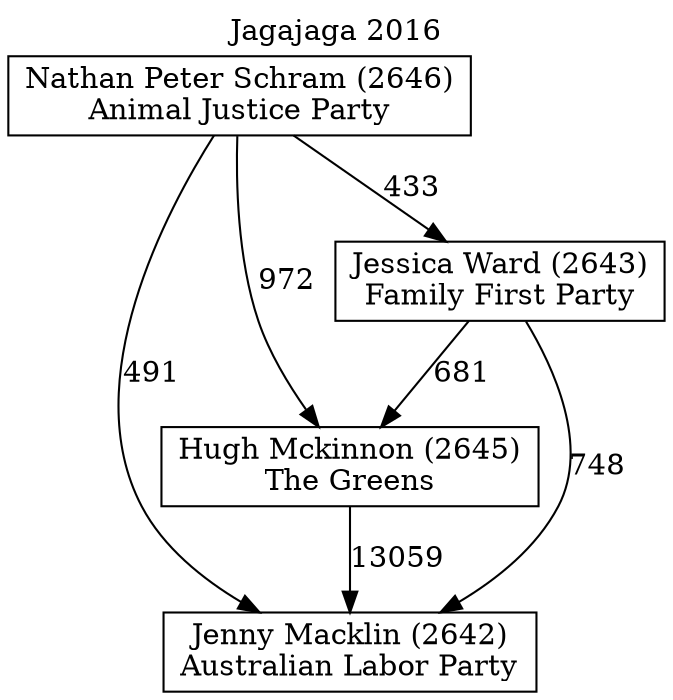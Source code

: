 // House preference flow
digraph "Jenny Macklin (2642)_Jagajaga_2016" {
	graph [label="Jagajaga 2016" labelloc=t mclimit=10]
	node [shape=box]
	"Hugh Mckinnon (2645)" [label="Hugh Mckinnon (2645)
The Greens"]
	"Jenny Macklin (2642)" [label="Jenny Macklin (2642)
Australian Labor Party"]
	"Jessica Ward (2643)" [label="Jessica Ward (2643)
Family First Party"]
	"Nathan Peter Schram (2646)" [label="Nathan Peter Schram (2646)
Animal Justice Party"]
	"Hugh Mckinnon (2645)" -> "Jenny Macklin (2642)" [label=13059]
	"Jessica Ward (2643)" -> "Hugh Mckinnon (2645)" [label=681]
	"Jessica Ward (2643)" -> "Jenny Macklin (2642)" [label=748]
	"Nathan Peter Schram (2646)" -> "Hugh Mckinnon (2645)" [label=972]
	"Nathan Peter Schram (2646)" -> "Jenny Macklin (2642)" [label=491]
	"Nathan Peter Schram (2646)" -> "Jessica Ward (2643)" [label=433]
}
